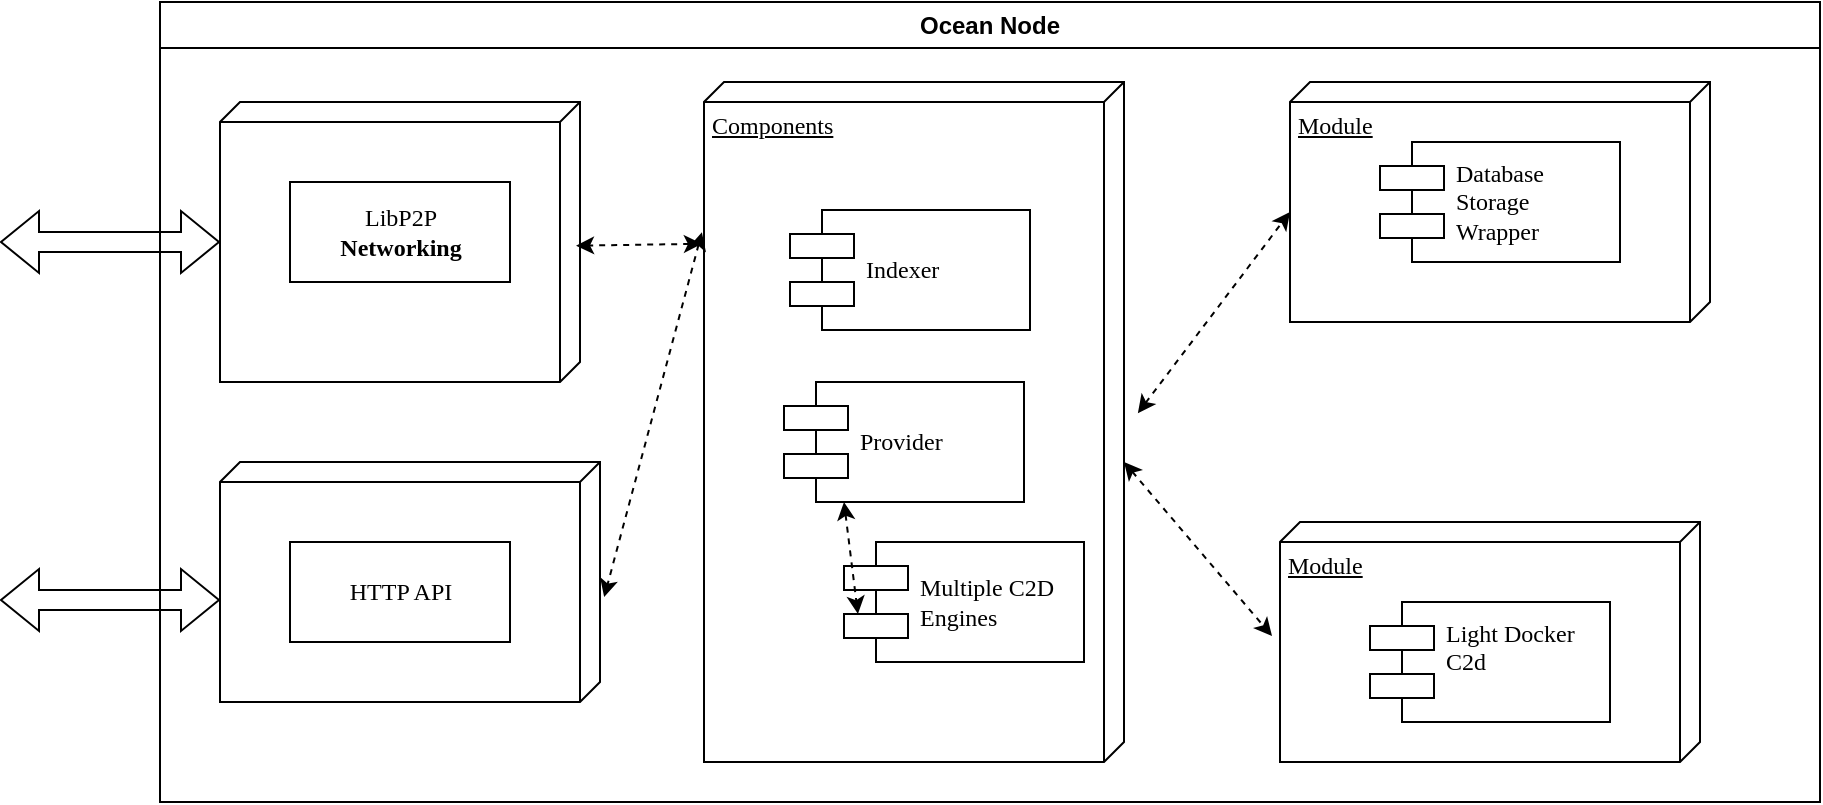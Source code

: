 <mxfile version="24.7.7">
  <diagram name="Page-1" id="5f0bae14-7c28-e335-631c-24af17079c00">
    <mxGraphModel dx="1434" dy="820" grid="1" gridSize="10" guides="1" tooltips="1" connect="1" arrows="1" fold="1" page="1" pageScale="1" pageWidth="1169" pageHeight="827" background="none" math="0" shadow="0">
      <root>
        <mxCell id="0" />
        <mxCell id="1" parent="0" />
        <mxCell id="39150e848f15840c-1" value="" style="verticalAlign=top;align=left;spacingTop=8;spacingLeft=2;spacingRight=12;shape=cube;size=10;direction=south;fontStyle=4;html=1;rounded=0;shadow=0;comic=0;labelBackgroundColor=none;strokeWidth=1;fontFamily=Verdana;fontSize=12" parent="1" vertex="1">
          <mxGeometry x="120" y="70" width="180" height="140" as="geometry" />
        </mxCell>
        <mxCell id="39150e848f15840c-3" value="Components" style="verticalAlign=top;align=left;spacingTop=8;spacingLeft=2;spacingRight=12;shape=cube;size=10;direction=south;fontStyle=4;html=1;rounded=0;shadow=0;comic=0;labelBackgroundColor=none;strokeWidth=1;fontFamily=Verdana;fontSize=12" parent="1" vertex="1">
          <mxGeometry x="362" y="60" width="210" height="340" as="geometry" />
        </mxCell>
        <mxCell id="39150e848f15840c-4" value="LibP2P&lt;br&gt;&lt;b&gt;Networking&lt;/b&gt;" style="html=1;rounded=0;shadow=0;comic=0;labelBackgroundColor=none;strokeWidth=1;fontFamily=Verdana;fontSize=12;align=center;" parent="1" vertex="1">
          <mxGeometry x="155" y="110" width="110" height="50" as="geometry" />
        </mxCell>
        <mxCell id="39150e848f15840c-7" value="Provider" style="shape=component;align=left;spacingLeft=36;rounded=0;shadow=0;comic=0;labelBackgroundColor=none;strokeWidth=1;fontFamily=Verdana;fontSize=12;html=1;" parent="1" vertex="1">
          <mxGeometry x="402" y="210" width="120" height="60" as="geometry" />
        </mxCell>
        <mxCell id="39150e848f15840c-10" value="Indexer" style="shape=component;align=left;spacingLeft=36;rounded=0;shadow=0;comic=0;labelBackgroundColor=none;strokeWidth=1;fontFamily=Verdana;fontSize=12;html=1;" parent="1" vertex="1">
          <mxGeometry x="405" y="124" width="120" height="60" as="geometry" />
        </mxCell>
        <mxCell id="39150e848f15840c-11" style="edgeStyle=none;rounded=0;html=1;dashed=1;labelBackgroundColor=none;startArrow=classic;startFill=1;endArrow=classic;endFill=1;fontFamily=Verdana;fontSize=12;entryX=0.563;entryY=-0.011;entryDx=0;entryDy=0;entryPerimeter=0;exitX=0.221;exitY=1.005;exitDx=0;exitDy=0;exitPerimeter=0;" parent="1" source="39150e848f15840c-3" target="fq037zu-ZhPwcoGEC1Z5-2" edge="1">
          <mxGeometry relative="1" as="geometry">
            <mxPoint x="379.098" y="244.15" as="targetPoint" />
          </mxGeometry>
        </mxCell>
        <mxCell id="fq037zu-ZhPwcoGEC1Z5-2" value="" style="verticalAlign=top;align=left;spacingTop=8;spacingLeft=2;spacingRight=12;shape=cube;size=10;direction=south;fontStyle=4;html=1;rounded=0;shadow=0;comic=0;labelBackgroundColor=none;strokeWidth=1;fontFamily=Verdana;fontSize=12" parent="1" vertex="1">
          <mxGeometry x="120" y="250" width="190" height="120" as="geometry" />
        </mxCell>
        <mxCell id="fq037zu-ZhPwcoGEC1Z5-3" value="HTTP API" style="html=1;rounded=0;shadow=0;comic=0;labelBackgroundColor=none;strokeWidth=1;fontFamily=Verdana;fontSize=12;align=center;" parent="1" vertex="1">
          <mxGeometry x="155" y="290" width="110" height="50" as="geometry" />
        </mxCell>
        <mxCell id="fq037zu-ZhPwcoGEC1Z5-4" style="edgeStyle=none;rounded=0;html=1;dashed=1;labelBackgroundColor=none;startArrow=classic;startFill=1;endArrow=classic;endFill=1;fontFamily=Verdana;fontSize=12;entryX=0.513;entryY=0.011;entryDx=0;entryDy=0;entryPerimeter=0;exitX=0.238;exitY=1.005;exitDx=0;exitDy=0;exitPerimeter=0;" parent="1" source="39150e848f15840c-3" target="39150e848f15840c-1" edge="1">
          <mxGeometry relative="1" as="geometry">
            <mxPoint x="450" y="152" as="sourcePoint" />
            <mxPoint x="322" y="350" as="targetPoint" />
          </mxGeometry>
        </mxCell>
        <mxCell id="fq037zu-ZhPwcoGEC1Z5-17" style="edgeStyle=none;rounded=0;html=1;dashed=1;labelBackgroundColor=none;startArrow=classic;startFill=1;endArrow=classic;endFill=1;fontFamily=Verdana;fontSize=12;entryX=0;entryY=0;entryDx=65;entryDy=210;entryPerimeter=0;exitX=0.487;exitY=-0.033;exitDx=0;exitDy=0;exitPerimeter=0;" parent="1" source="39150e848f15840c-3" target="fq037zu-ZhPwcoGEC1Z5-11" edge="1">
          <mxGeometry relative="1" as="geometry">
            <mxPoint x="680" y="280" as="sourcePoint" />
            <mxPoint x="780" y="145" as="targetPoint" />
          </mxGeometry>
        </mxCell>
        <mxCell id="fq037zu-ZhPwcoGEC1Z5-18" style="edgeStyle=none;rounded=0;html=1;dashed=1;labelBackgroundColor=none;startArrow=classic;startFill=1;endArrow=classic;endFill=1;fontFamily=Verdana;fontSize=12;entryX=0.475;entryY=1.019;entryDx=0;entryDy=0;entryPerimeter=0;exitX=0;exitY=0;exitDx=190;exitDy=0;exitPerimeter=0;" parent="1" source="39150e848f15840c-3" target="fq037zu-ZhPwcoGEC1Z5-13" edge="1">
          <mxGeometry relative="1" as="geometry">
            <mxPoint x="690" y="290" as="sourcePoint" />
            <mxPoint x="790" y="155" as="targetPoint" />
          </mxGeometry>
        </mxCell>
        <mxCell id="fq037zu-ZhPwcoGEC1Z5-20" value="&lt;div&gt;Multiple C2D&lt;/div&gt;&lt;div&gt;Engines&lt;/div&gt;" style="shape=component;align=left;spacingLeft=36;rounded=0;shadow=0;comic=0;labelBackgroundColor=none;strokeWidth=1;fontFamily=Verdana;fontSize=12;html=1;" parent="1" vertex="1">
          <mxGeometry x="432" y="290" width="120" height="60" as="geometry" />
        </mxCell>
        <mxCell id="fq037zu-ZhPwcoGEC1Z5-21" style="edgeStyle=none;rounded=0;html=1;dashed=1;labelBackgroundColor=none;startArrow=classic;startFill=1;endArrow=classic;endFill=1;fontFamily=Verdana;fontSize=12;entryX=0.058;entryY=0.6;entryDx=0;entryDy=0;entryPerimeter=0;exitX=0.25;exitY=1;exitDx=0;exitDy=0;" parent="1" source="39150e848f15840c-7" target="fq037zu-ZhPwcoGEC1Z5-20" edge="1">
          <mxGeometry relative="1" as="geometry">
            <mxPoint x="371" y="156" as="sourcePoint" />
            <mxPoint x="334" y="328" as="targetPoint" />
          </mxGeometry>
        </mxCell>
        <mxCell id="fq037zu-ZhPwcoGEC1Z5-22" value="Ocean Node" style="swimlane;whiteSpace=wrap;html=1;" parent="1" vertex="1">
          <mxGeometry x="90" y="20" width="830" height="400" as="geometry" />
        </mxCell>
        <mxCell id="fq037zu-ZhPwcoGEC1Z5-25" value="" style="shape=flexArrow;endArrow=classic;html=1;rounded=0;startArrow=block;" parent="fq037zu-ZhPwcoGEC1Z5-22" target="39150e848f15840c-1" edge="1">
          <mxGeometry width="50" height="50" relative="1" as="geometry">
            <mxPoint x="-80" y="120" as="sourcePoint" />
            <mxPoint x="230" y="230" as="targetPoint" />
          </mxGeometry>
        </mxCell>
        <mxCell id="fq037zu-ZhPwcoGEC1Z5-11" value="Module" style="verticalAlign=top;align=left;spacingTop=8;spacingLeft=2;spacingRight=12;shape=cube;size=10;direction=south;fontStyle=4;html=1;rounded=0;shadow=0;comic=0;labelBackgroundColor=none;strokeWidth=1;fontFamily=Verdana;fontSize=12" parent="fq037zu-ZhPwcoGEC1Z5-22" vertex="1">
          <mxGeometry x="565" y="40" width="210" height="120" as="geometry" />
        </mxCell>
        <mxCell id="fq037zu-ZhPwcoGEC1Z5-12" value="Database&lt;br&gt;Storage&lt;br&gt;Wrapper" style="shape=component;align=left;spacingLeft=36;rounded=0;shadow=0;comic=0;labelBackgroundColor=none;strokeWidth=1;fontFamily=Verdana;fontSize=12;html=1;" parent="fq037zu-ZhPwcoGEC1Z5-22" vertex="1">
          <mxGeometry x="610" y="70" width="120" height="60" as="geometry" />
        </mxCell>
        <mxCell id="fq037zu-ZhPwcoGEC1Z5-13" value="Module" style="verticalAlign=top;align=left;spacingTop=8;spacingLeft=2;spacingRight=12;shape=cube;size=10;direction=south;fontStyle=4;html=1;rounded=0;shadow=0;comic=0;labelBackgroundColor=none;strokeWidth=1;fontFamily=Verdana;fontSize=12" parent="fq037zu-ZhPwcoGEC1Z5-22" vertex="1">
          <mxGeometry x="560" y="260" width="210" height="120" as="geometry" />
        </mxCell>
        <mxCell id="fq037zu-ZhPwcoGEC1Z5-14" value="&lt;div&gt;Light Docker&lt;/div&gt;&lt;div&gt;C2d&lt;/div&gt;&lt;div&gt;&lt;br&gt;&lt;/div&gt;" style="shape=component;align=left;spacingLeft=36;rounded=0;shadow=0;comic=0;labelBackgroundColor=none;strokeWidth=1;fontFamily=Verdana;fontSize=12;html=1;" parent="fq037zu-ZhPwcoGEC1Z5-22" vertex="1">
          <mxGeometry x="605" y="300" width="120" height="60" as="geometry" />
        </mxCell>
        <mxCell id="fq037zu-ZhPwcoGEC1Z5-26" value="" style="shape=flexArrow;endArrow=classic;html=1;rounded=0;startArrow=block;" parent="1" edge="1">
          <mxGeometry width="50" height="50" relative="1" as="geometry">
            <mxPoint x="10" y="319" as="sourcePoint" />
            <mxPoint x="120" y="319" as="targetPoint" />
          </mxGeometry>
        </mxCell>
      </root>
    </mxGraphModel>
  </diagram>
</mxfile>
